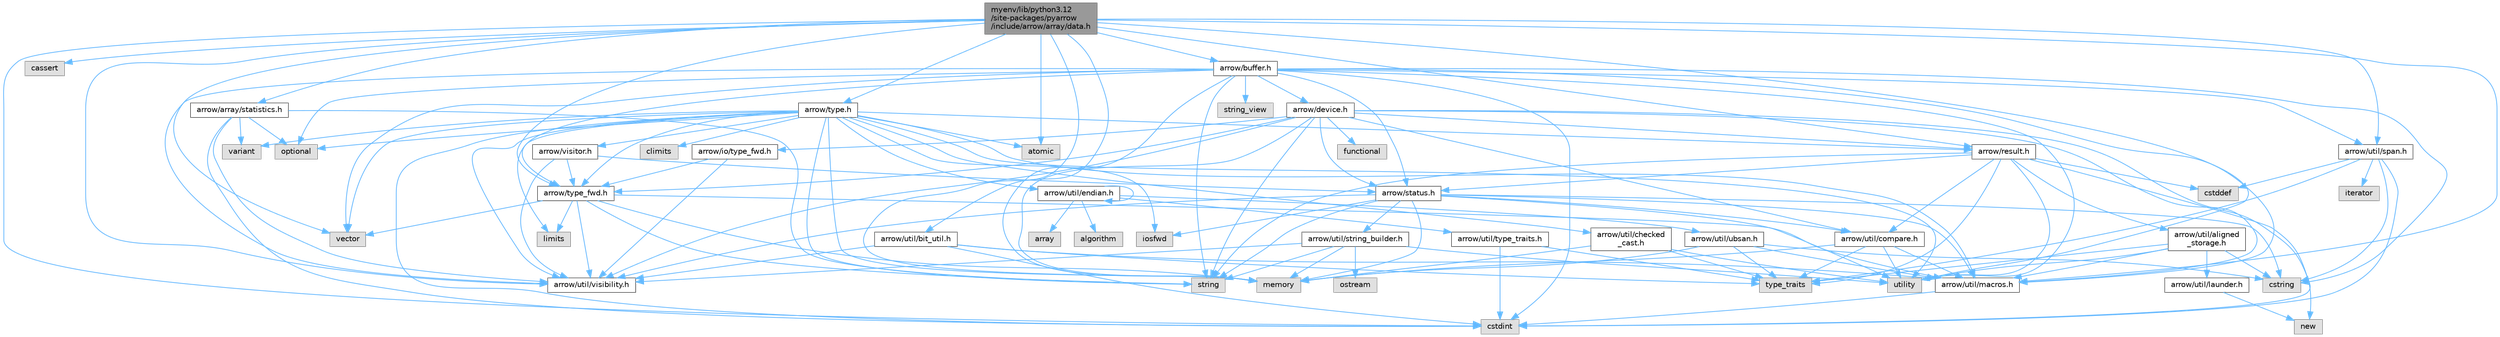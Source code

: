 digraph "myenv/lib/python3.12/site-packages/pyarrow/include/arrow/array/data.h"
{
 // LATEX_PDF_SIZE
  bgcolor="transparent";
  edge [fontname=Helvetica,fontsize=10,labelfontname=Helvetica,labelfontsize=10];
  node [fontname=Helvetica,fontsize=10,shape=box,height=0.2,width=0.4];
  Node1 [id="Node000001",label="myenv/lib/python3.12\l/site-packages/pyarrow\l/include/arrow/array/data.h",height=0.2,width=0.4,color="gray40", fillcolor="grey60", style="filled", fontcolor="black",tooltip=" "];
  Node1 -> Node2 [id="edge1_Node000001_Node000002",color="steelblue1",style="solid",tooltip=" "];
  Node2 [id="Node000002",label="atomic",height=0.2,width=0.4,color="grey60", fillcolor="#E0E0E0", style="filled",tooltip=" "];
  Node1 -> Node3 [id="edge2_Node000001_Node000003",color="steelblue1",style="solid",tooltip=" "];
  Node3 [id="Node000003",label="cassert",height=0.2,width=0.4,color="grey60", fillcolor="#E0E0E0", style="filled",tooltip=" "];
  Node1 -> Node4 [id="edge3_Node000001_Node000004",color="steelblue1",style="solid",tooltip=" "];
  Node4 [id="Node000004",label="cstdint",height=0.2,width=0.4,color="grey60", fillcolor="#E0E0E0", style="filled",tooltip=" "];
  Node1 -> Node5 [id="edge4_Node000001_Node000005",color="steelblue1",style="solid",tooltip=" "];
  Node5 [id="Node000005",label="memory",height=0.2,width=0.4,color="grey60", fillcolor="#E0E0E0", style="filled",tooltip=" "];
  Node1 -> Node6 [id="edge5_Node000001_Node000006",color="steelblue1",style="solid",tooltip=" "];
  Node6 [id="Node000006",label="utility",height=0.2,width=0.4,color="grey60", fillcolor="#E0E0E0", style="filled",tooltip=" "];
  Node1 -> Node7 [id="edge6_Node000001_Node000007",color="steelblue1",style="solid",tooltip=" "];
  Node7 [id="Node000007",label="vector",height=0.2,width=0.4,color="grey60", fillcolor="#E0E0E0", style="filled",tooltip=" "];
  Node1 -> Node8 [id="edge7_Node000001_Node000008",color="steelblue1",style="solid",tooltip=" "];
  Node8 [id="Node000008",label="arrow/array/statistics.h",height=0.2,width=0.4,color="grey40", fillcolor="white", style="filled",URL="$arrow_2array_2statistics_8h.html",tooltip=" "];
  Node8 -> Node4 [id="edge8_Node000008_Node000004",color="steelblue1",style="solid",tooltip=" "];
  Node8 -> Node9 [id="edge9_Node000008_Node000009",color="steelblue1",style="solid",tooltip=" "];
  Node9 [id="Node000009",label="optional",height=0.2,width=0.4,color="grey60", fillcolor="#E0E0E0", style="filled",tooltip=" "];
  Node8 -> Node10 [id="edge10_Node000008_Node000010",color="steelblue1",style="solid",tooltip=" "];
  Node10 [id="Node000010",label="string",height=0.2,width=0.4,color="grey60", fillcolor="#E0E0E0", style="filled",tooltip=" "];
  Node8 -> Node11 [id="edge11_Node000008_Node000011",color="steelblue1",style="solid",tooltip=" "];
  Node11 [id="Node000011",label="variant",height=0.2,width=0.4,color="grey60", fillcolor="#E0E0E0", style="filled",tooltip=" "];
  Node8 -> Node12 [id="edge12_Node000008_Node000012",color="steelblue1",style="solid",tooltip=" "];
  Node12 [id="Node000012",label="arrow/util/visibility.h",height=0.2,width=0.4,color="grey40", fillcolor="white", style="filled",URL="$include_2arrow_2util_2visibility_8h.html",tooltip=" "];
  Node1 -> Node13 [id="edge13_Node000001_Node000013",color="steelblue1",style="solid",tooltip=" "];
  Node13 [id="Node000013",label="arrow/buffer.h",height=0.2,width=0.4,color="grey40", fillcolor="white", style="filled",URL="$buffer_8h.html",tooltip=" "];
  Node13 -> Node4 [id="edge14_Node000013_Node000004",color="steelblue1",style="solid",tooltip=" "];
  Node13 -> Node14 [id="edge15_Node000013_Node000014",color="steelblue1",style="solid",tooltip=" "];
  Node14 [id="Node000014",label="cstring",height=0.2,width=0.4,color="grey60", fillcolor="#E0E0E0", style="filled",tooltip=" "];
  Node13 -> Node5 [id="edge16_Node000013_Node000005",color="steelblue1",style="solid",tooltip=" "];
  Node13 -> Node9 [id="edge17_Node000013_Node000009",color="steelblue1",style="solid",tooltip=" "];
  Node13 -> Node10 [id="edge18_Node000013_Node000010",color="steelblue1",style="solid",tooltip=" "];
  Node13 -> Node15 [id="edge19_Node000013_Node000015",color="steelblue1",style="solid",tooltip=" "];
  Node15 [id="Node000015",label="string_view",height=0.2,width=0.4,color="grey60", fillcolor="#E0E0E0", style="filled",tooltip=" "];
  Node13 -> Node6 [id="edge20_Node000013_Node000006",color="steelblue1",style="solid",tooltip=" "];
  Node13 -> Node7 [id="edge21_Node000013_Node000007",color="steelblue1",style="solid",tooltip=" "];
  Node13 -> Node16 [id="edge22_Node000013_Node000016",color="steelblue1",style="solid",tooltip=" "];
  Node16 [id="Node000016",label="arrow/device.h",height=0.2,width=0.4,color="grey40", fillcolor="white", style="filled",URL="$device_8h.html",tooltip=" "];
  Node16 -> Node4 [id="edge23_Node000016_Node000004",color="steelblue1",style="solid",tooltip=" "];
  Node16 -> Node17 [id="edge24_Node000016_Node000017",color="steelblue1",style="solid",tooltip=" "];
  Node17 [id="Node000017",label="functional",height=0.2,width=0.4,color="grey60", fillcolor="#E0E0E0", style="filled",tooltip=" "];
  Node16 -> Node5 [id="edge25_Node000016_Node000005",color="steelblue1",style="solid",tooltip=" "];
  Node16 -> Node10 [id="edge26_Node000016_Node000010",color="steelblue1",style="solid",tooltip=" "];
  Node16 -> Node18 [id="edge27_Node000016_Node000018",color="steelblue1",style="solid",tooltip=" "];
  Node18 [id="Node000018",label="arrow/io/type_fwd.h",height=0.2,width=0.4,color="grey40", fillcolor="white", style="filled",URL="$arrow_2io_2type__fwd_8h.html",tooltip=" "];
  Node18 -> Node19 [id="edge28_Node000018_Node000019",color="steelblue1",style="solid",tooltip=" "];
  Node19 [id="Node000019",label="arrow/type_fwd.h",height=0.2,width=0.4,color="grey40", fillcolor="white", style="filled",URL="$arrow_2type__fwd_8h.html",tooltip=" "];
  Node19 -> Node20 [id="edge29_Node000019_Node000020",color="steelblue1",style="solid",tooltip=" "];
  Node20 [id="Node000020",label="limits",height=0.2,width=0.4,color="grey60", fillcolor="#E0E0E0", style="filled",tooltip=" "];
  Node19 -> Node5 [id="edge30_Node000019_Node000005",color="steelblue1",style="solid",tooltip=" "];
  Node19 -> Node10 [id="edge31_Node000019_Node000010",color="steelblue1",style="solid",tooltip=" "];
  Node19 -> Node7 [id="edge32_Node000019_Node000007",color="steelblue1",style="solid",tooltip=" "];
  Node19 -> Node21 [id="edge33_Node000019_Node000021",color="steelblue1",style="solid",tooltip=" "];
  Node21 [id="Node000021",label="arrow/util/macros.h",height=0.2,width=0.4,color="grey40", fillcolor="white", style="filled",URL="$macros_8h.html",tooltip=" "];
  Node21 -> Node4 [id="edge34_Node000021_Node000004",color="steelblue1",style="solid",tooltip=" "];
  Node19 -> Node12 [id="edge35_Node000019_Node000012",color="steelblue1",style="solid",tooltip=" "];
  Node18 -> Node12 [id="edge36_Node000018_Node000012",color="steelblue1",style="solid",tooltip=" "];
  Node16 -> Node22 [id="edge37_Node000016_Node000022",color="steelblue1",style="solid",tooltip=" "];
  Node22 [id="Node000022",label="arrow/result.h",height=0.2,width=0.4,color="grey40", fillcolor="white", style="filled",URL="$result_8h.html",tooltip=" "];
  Node22 -> Node23 [id="edge38_Node000022_Node000023",color="steelblue1",style="solid",tooltip=" "];
  Node23 [id="Node000023",label="cstddef",height=0.2,width=0.4,color="grey60", fillcolor="#E0E0E0", style="filled",tooltip=" "];
  Node22 -> Node24 [id="edge39_Node000022_Node000024",color="steelblue1",style="solid",tooltip=" "];
  Node24 [id="Node000024",label="new",height=0.2,width=0.4,color="grey60", fillcolor="#E0E0E0", style="filled",tooltip=" "];
  Node22 -> Node10 [id="edge40_Node000022_Node000010",color="steelblue1",style="solid",tooltip=" "];
  Node22 -> Node25 [id="edge41_Node000022_Node000025",color="steelblue1",style="solid",tooltip=" "];
  Node25 [id="Node000025",label="type_traits",height=0.2,width=0.4,color="grey60", fillcolor="#E0E0E0", style="filled",tooltip=" "];
  Node22 -> Node6 [id="edge42_Node000022_Node000006",color="steelblue1",style="solid",tooltip=" "];
  Node22 -> Node26 [id="edge43_Node000022_Node000026",color="steelblue1",style="solid",tooltip=" "];
  Node26 [id="Node000026",label="arrow/status.h",height=0.2,width=0.4,color="grey40", fillcolor="white", style="filled",URL="$status_8h.html",tooltip=" "];
  Node26 -> Node14 [id="edge44_Node000026_Node000014",color="steelblue1",style="solid",tooltip=" "];
  Node26 -> Node27 [id="edge45_Node000026_Node000027",color="steelblue1",style="solid",tooltip=" "];
  Node27 [id="Node000027",label="iosfwd",height=0.2,width=0.4,color="grey60", fillcolor="#E0E0E0", style="filled",tooltip=" "];
  Node26 -> Node5 [id="edge46_Node000026_Node000005",color="steelblue1",style="solid",tooltip=" "];
  Node26 -> Node10 [id="edge47_Node000026_Node000010",color="steelblue1",style="solid",tooltip=" "];
  Node26 -> Node6 [id="edge48_Node000026_Node000006",color="steelblue1",style="solid",tooltip=" "];
  Node26 -> Node28 [id="edge49_Node000026_Node000028",color="steelblue1",style="solid",tooltip=" "];
  Node28 [id="Node000028",label="arrow/util/compare.h",height=0.2,width=0.4,color="grey40", fillcolor="white", style="filled",URL="$util_2compare_8h.html",tooltip=" "];
  Node28 -> Node5 [id="edge50_Node000028_Node000005",color="steelblue1",style="solid",tooltip=" "];
  Node28 -> Node25 [id="edge51_Node000028_Node000025",color="steelblue1",style="solid",tooltip=" "];
  Node28 -> Node6 [id="edge52_Node000028_Node000006",color="steelblue1",style="solid",tooltip=" "];
  Node28 -> Node21 [id="edge53_Node000028_Node000021",color="steelblue1",style="solid",tooltip=" "];
  Node26 -> Node21 [id="edge54_Node000026_Node000021",color="steelblue1",style="solid",tooltip=" "];
  Node26 -> Node29 [id="edge55_Node000026_Node000029",color="steelblue1",style="solid",tooltip=" "];
  Node29 [id="Node000029",label="arrow/util/string_builder.h",height=0.2,width=0.4,color="grey40", fillcolor="white", style="filled",URL="$string__builder_8h.html",tooltip=" "];
  Node29 -> Node5 [id="edge56_Node000029_Node000005",color="steelblue1",style="solid",tooltip=" "];
  Node29 -> Node30 [id="edge57_Node000029_Node000030",color="steelblue1",style="solid",tooltip=" "];
  Node30 [id="Node000030",label="ostream",height=0.2,width=0.4,color="grey60", fillcolor="#E0E0E0", style="filled",tooltip=" "];
  Node29 -> Node10 [id="edge58_Node000029_Node000010",color="steelblue1",style="solid",tooltip=" "];
  Node29 -> Node6 [id="edge59_Node000029_Node000006",color="steelblue1",style="solid",tooltip=" "];
  Node29 -> Node12 [id="edge60_Node000029_Node000012",color="steelblue1",style="solid",tooltip=" "];
  Node26 -> Node12 [id="edge61_Node000026_Node000012",color="steelblue1",style="solid",tooltip=" "];
  Node22 -> Node31 [id="edge62_Node000022_Node000031",color="steelblue1",style="solid",tooltip=" "];
  Node31 [id="Node000031",label="arrow/util/aligned\l_storage.h",height=0.2,width=0.4,color="grey40", fillcolor="white", style="filled",URL="$aligned__storage_8h.html",tooltip=" "];
  Node31 -> Node14 [id="edge63_Node000031_Node000014",color="steelblue1",style="solid",tooltip=" "];
  Node31 -> Node25 [id="edge64_Node000031_Node000025",color="steelblue1",style="solid",tooltip=" "];
  Node31 -> Node6 [id="edge65_Node000031_Node000006",color="steelblue1",style="solid",tooltip=" "];
  Node31 -> Node32 [id="edge66_Node000031_Node000032",color="steelblue1",style="solid",tooltip=" "];
  Node32 [id="Node000032",label="arrow/util/launder.h",height=0.2,width=0.4,color="grey40", fillcolor="white", style="filled",URL="$launder_8h.html",tooltip=" "];
  Node32 -> Node24 [id="edge67_Node000032_Node000024",color="steelblue1",style="solid",tooltip=" "];
  Node31 -> Node21 [id="edge68_Node000031_Node000021",color="steelblue1",style="solid",tooltip=" "];
  Node22 -> Node28 [id="edge69_Node000022_Node000028",color="steelblue1",style="solid",tooltip=" "];
  Node16 -> Node26 [id="edge70_Node000016_Node000026",color="steelblue1",style="solid",tooltip=" "];
  Node16 -> Node19 [id="edge71_Node000016_Node000019",color="steelblue1",style="solid",tooltip=" "];
  Node16 -> Node28 [id="edge72_Node000016_Node000028",color="steelblue1",style="solid",tooltip=" "];
  Node16 -> Node21 [id="edge73_Node000016_Node000021",color="steelblue1",style="solid",tooltip=" "];
  Node16 -> Node12 [id="edge74_Node000016_Node000012",color="steelblue1",style="solid",tooltip=" "];
  Node13 -> Node26 [id="edge75_Node000013_Node000026",color="steelblue1",style="solid",tooltip=" "];
  Node13 -> Node19 [id="edge76_Node000013_Node000019",color="steelblue1",style="solid",tooltip=" "];
  Node13 -> Node21 [id="edge77_Node000013_Node000021",color="steelblue1",style="solid",tooltip=" "];
  Node13 -> Node33 [id="edge78_Node000013_Node000033",color="steelblue1",style="solid",tooltip=" "];
  Node33 [id="Node000033",label="arrow/util/span.h",height=0.2,width=0.4,color="grey40", fillcolor="white", style="filled",URL="$span_8h.html",tooltip=" "];
  Node33 -> Node23 [id="edge79_Node000033_Node000023",color="steelblue1",style="solid",tooltip=" "];
  Node33 -> Node4 [id="edge80_Node000033_Node000004",color="steelblue1",style="solid",tooltip=" "];
  Node33 -> Node14 [id="edge81_Node000033_Node000014",color="steelblue1",style="solid",tooltip=" "];
  Node33 -> Node34 [id="edge82_Node000033_Node000034",color="steelblue1",style="solid",tooltip=" "];
  Node34 [id="Node000034",label="iterator",height=0.2,width=0.4,color="grey60", fillcolor="#E0E0E0", style="filled",tooltip=" "];
  Node33 -> Node25 [id="edge83_Node000033_Node000025",color="steelblue1",style="solid",tooltip=" "];
  Node13 -> Node12 [id="edge84_Node000013_Node000012",color="steelblue1",style="solid",tooltip=" "];
  Node1 -> Node22 [id="edge85_Node000001_Node000022",color="steelblue1",style="solid",tooltip=" "];
  Node1 -> Node35 [id="edge86_Node000001_Node000035",color="steelblue1",style="solid",tooltip=" "];
  Node35 [id="Node000035",label="arrow/type.h",height=0.2,width=0.4,color="grey40", fillcolor="white", style="filled",URL="$type_8h.html",tooltip=" "];
  Node35 -> Node2 [id="edge87_Node000035_Node000002",color="steelblue1",style="solid",tooltip=" "];
  Node35 -> Node36 [id="edge88_Node000035_Node000036",color="steelblue1",style="solid",tooltip=" "];
  Node36 [id="Node000036",label="climits",height=0.2,width=0.4,color="grey60", fillcolor="#E0E0E0", style="filled",tooltip=" "];
  Node35 -> Node4 [id="edge89_Node000035_Node000004",color="steelblue1",style="solid",tooltip=" "];
  Node35 -> Node27 [id="edge90_Node000035_Node000027",color="steelblue1",style="solid",tooltip=" "];
  Node35 -> Node20 [id="edge91_Node000035_Node000020",color="steelblue1",style="solid",tooltip=" "];
  Node35 -> Node5 [id="edge92_Node000035_Node000005",color="steelblue1",style="solid",tooltip=" "];
  Node35 -> Node9 [id="edge93_Node000035_Node000009",color="steelblue1",style="solid",tooltip=" "];
  Node35 -> Node10 [id="edge94_Node000035_Node000010",color="steelblue1",style="solid",tooltip=" "];
  Node35 -> Node6 [id="edge95_Node000035_Node000006",color="steelblue1",style="solid",tooltip=" "];
  Node35 -> Node11 [id="edge96_Node000035_Node000011",color="steelblue1",style="solid",tooltip=" "];
  Node35 -> Node7 [id="edge97_Node000035_Node000007",color="steelblue1",style="solid",tooltip=" "];
  Node35 -> Node22 [id="edge98_Node000035_Node000022",color="steelblue1",style="solid",tooltip=" "];
  Node35 -> Node19 [id="edge99_Node000035_Node000019",color="steelblue1",style="solid",tooltip=" "];
  Node35 -> Node37 [id="edge100_Node000035_Node000037",color="steelblue1",style="solid",tooltip=" "];
  Node37 [id="Node000037",label="arrow/util/checked\l_cast.h",height=0.2,width=0.4,color="grey40", fillcolor="white", style="filled",URL="$checked__cast_8h.html",tooltip=" "];
  Node37 -> Node5 [id="edge101_Node000037_Node000005",color="steelblue1",style="solid",tooltip=" "];
  Node37 -> Node25 [id="edge102_Node000037_Node000025",color="steelblue1",style="solid",tooltip=" "];
  Node37 -> Node6 [id="edge103_Node000037_Node000006",color="steelblue1",style="solid",tooltip=" "];
  Node35 -> Node38 [id="edge104_Node000035_Node000038",color="steelblue1",style="solid",tooltip=" "];
  Node38 [id="Node000038",label="arrow/util/endian.h",height=0.2,width=0.4,color="grey40", fillcolor="white", style="filled",URL="$endian_8h.html",tooltip=" "];
  Node38 -> Node38 [id="edge105_Node000038_Node000038",color="steelblue1",style="solid",tooltip=" "];
  Node38 -> Node39 [id="edge106_Node000038_Node000039",color="steelblue1",style="solid",tooltip=" "];
  Node39 [id="Node000039",label="algorithm",height=0.2,width=0.4,color="grey60", fillcolor="#E0E0E0", style="filled",tooltip=" "];
  Node38 -> Node40 [id="edge107_Node000038_Node000040",color="steelblue1",style="solid",tooltip=" "];
  Node40 [id="Node000040",label="array",height=0.2,width=0.4,color="grey60", fillcolor="#E0E0E0", style="filled",tooltip=" "];
  Node38 -> Node41 [id="edge108_Node000038_Node000041",color="steelblue1",style="solid",tooltip=" "];
  Node41 [id="Node000041",label="arrow/util/type_traits.h",height=0.2,width=0.4,color="grey40", fillcolor="white", style="filled",URL="$include_2arrow_2util_2type__traits_8h.html",tooltip=" "];
  Node41 -> Node4 [id="edge109_Node000041_Node000004",color="steelblue1",style="solid",tooltip=" "];
  Node41 -> Node25 [id="edge110_Node000041_Node000025",color="steelblue1",style="solid",tooltip=" "];
  Node38 -> Node42 [id="edge111_Node000038_Node000042",color="steelblue1",style="solid",tooltip=" "];
  Node42 [id="Node000042",label="arrow/util/ubsan.h",height=0.2,width=0.4,color="grey40", fillcolor="white", style="filled",URL="$ubsan_8h.html",tooltip=" "];
  Node42 -> Node14 [id="edge112_Node000042_Node000014",color="steelblue1",style="solid",tooltip=" "];
  Node42 -> Node5 [id="edge113_Node000042_Node000005",color="steelblue1",style="solid",tooltip=" "];
  Node42 -> Node25 [id="edge114_Node000042_Node000025",color="steelblue1",style="solid",tooltip=" "];
  Node42 -> Node21 [id="edge115_Node000042_Node000021",color="steelblue1",style="solid",tooltip=" "];
  Node35 -> Node21 [id="edge116_Node000035_Node000021",color="steelblue1",style="solid",tooltip=" "];
  Node35 -> Node12 [id="edge117_Node000035_Node000012",color="steelblue1",style="solid",tooltip=" "];
  Node35 -> Node43 [id="edge118_Node000035_Node000043",color="steelblue1",style="solid",tooltip=" "];
  Node43 [id="Node000043",label="arrow/visitor.h",height=0.2,width=0.4,color="grey40", fillcolor="white", style="filled",URL="$visitor_8h.html",tooltip=" "];
  Node43 -> Node26 [id="edge119_Node000043_Node000026",color="steelblue1",style="solid",tooltip=" "];
  Node43 -> Node19 [id="edge120_Node000043_Node000019",color="steelblue1",style="solid",tooltip=" "];
  Node43 -> Node12 [id="edge121_Node000043_Node000012",color="steelblue1",style="solid",tooltip=" "];
  Node1 -> Node19 [id="edge122_Node000001_Node000019",color="steelblue1",style="solid",tooltip=" "];
  Node1 -> Node44 [id="edge123_Node000001_Node000044",color="steelblue1",style="solid",tooltip=" "];
  Node44 [id="Node000044",label="arrow/util/bit_util.h",height=0.2,width=0.4,color="grey40", fillcolor="white", style="filled",URL="$bit__util_8h.html",tooltip=" "];
  Node44 -> Node4 [id="edge124_Node000044_Node000004",color="steelblue1",style="solid",tooltip=" "];
  Node44 -> Node25 [id="edge125_Node000044_Node000025",color="steelblue1",style="solid",tooltip=" "];
  Node44 -> Node21 [id="edge126_Node000044_Node000021",color="steelblue1",style="solid",tooltip=" "];
  Node44 -> Node12 [id="edge127_Node000044_Node000012",color="steelblue1",style="solid",tooltip=" "];
  Node1 -> Node21 [id="edge128_Node000001_Node000021",color="steelblue1",style="solid",tooltip=" "];
  Node1 -> Node33 [id="edge129_Node000001_Node000033",color="steelblue1",style="solid",tooltip=" "];
  Node1 -> Node12 [id="edge130_Node000001_Node000012",color="steelblue1",style="solid",tooltip=" "];
}
